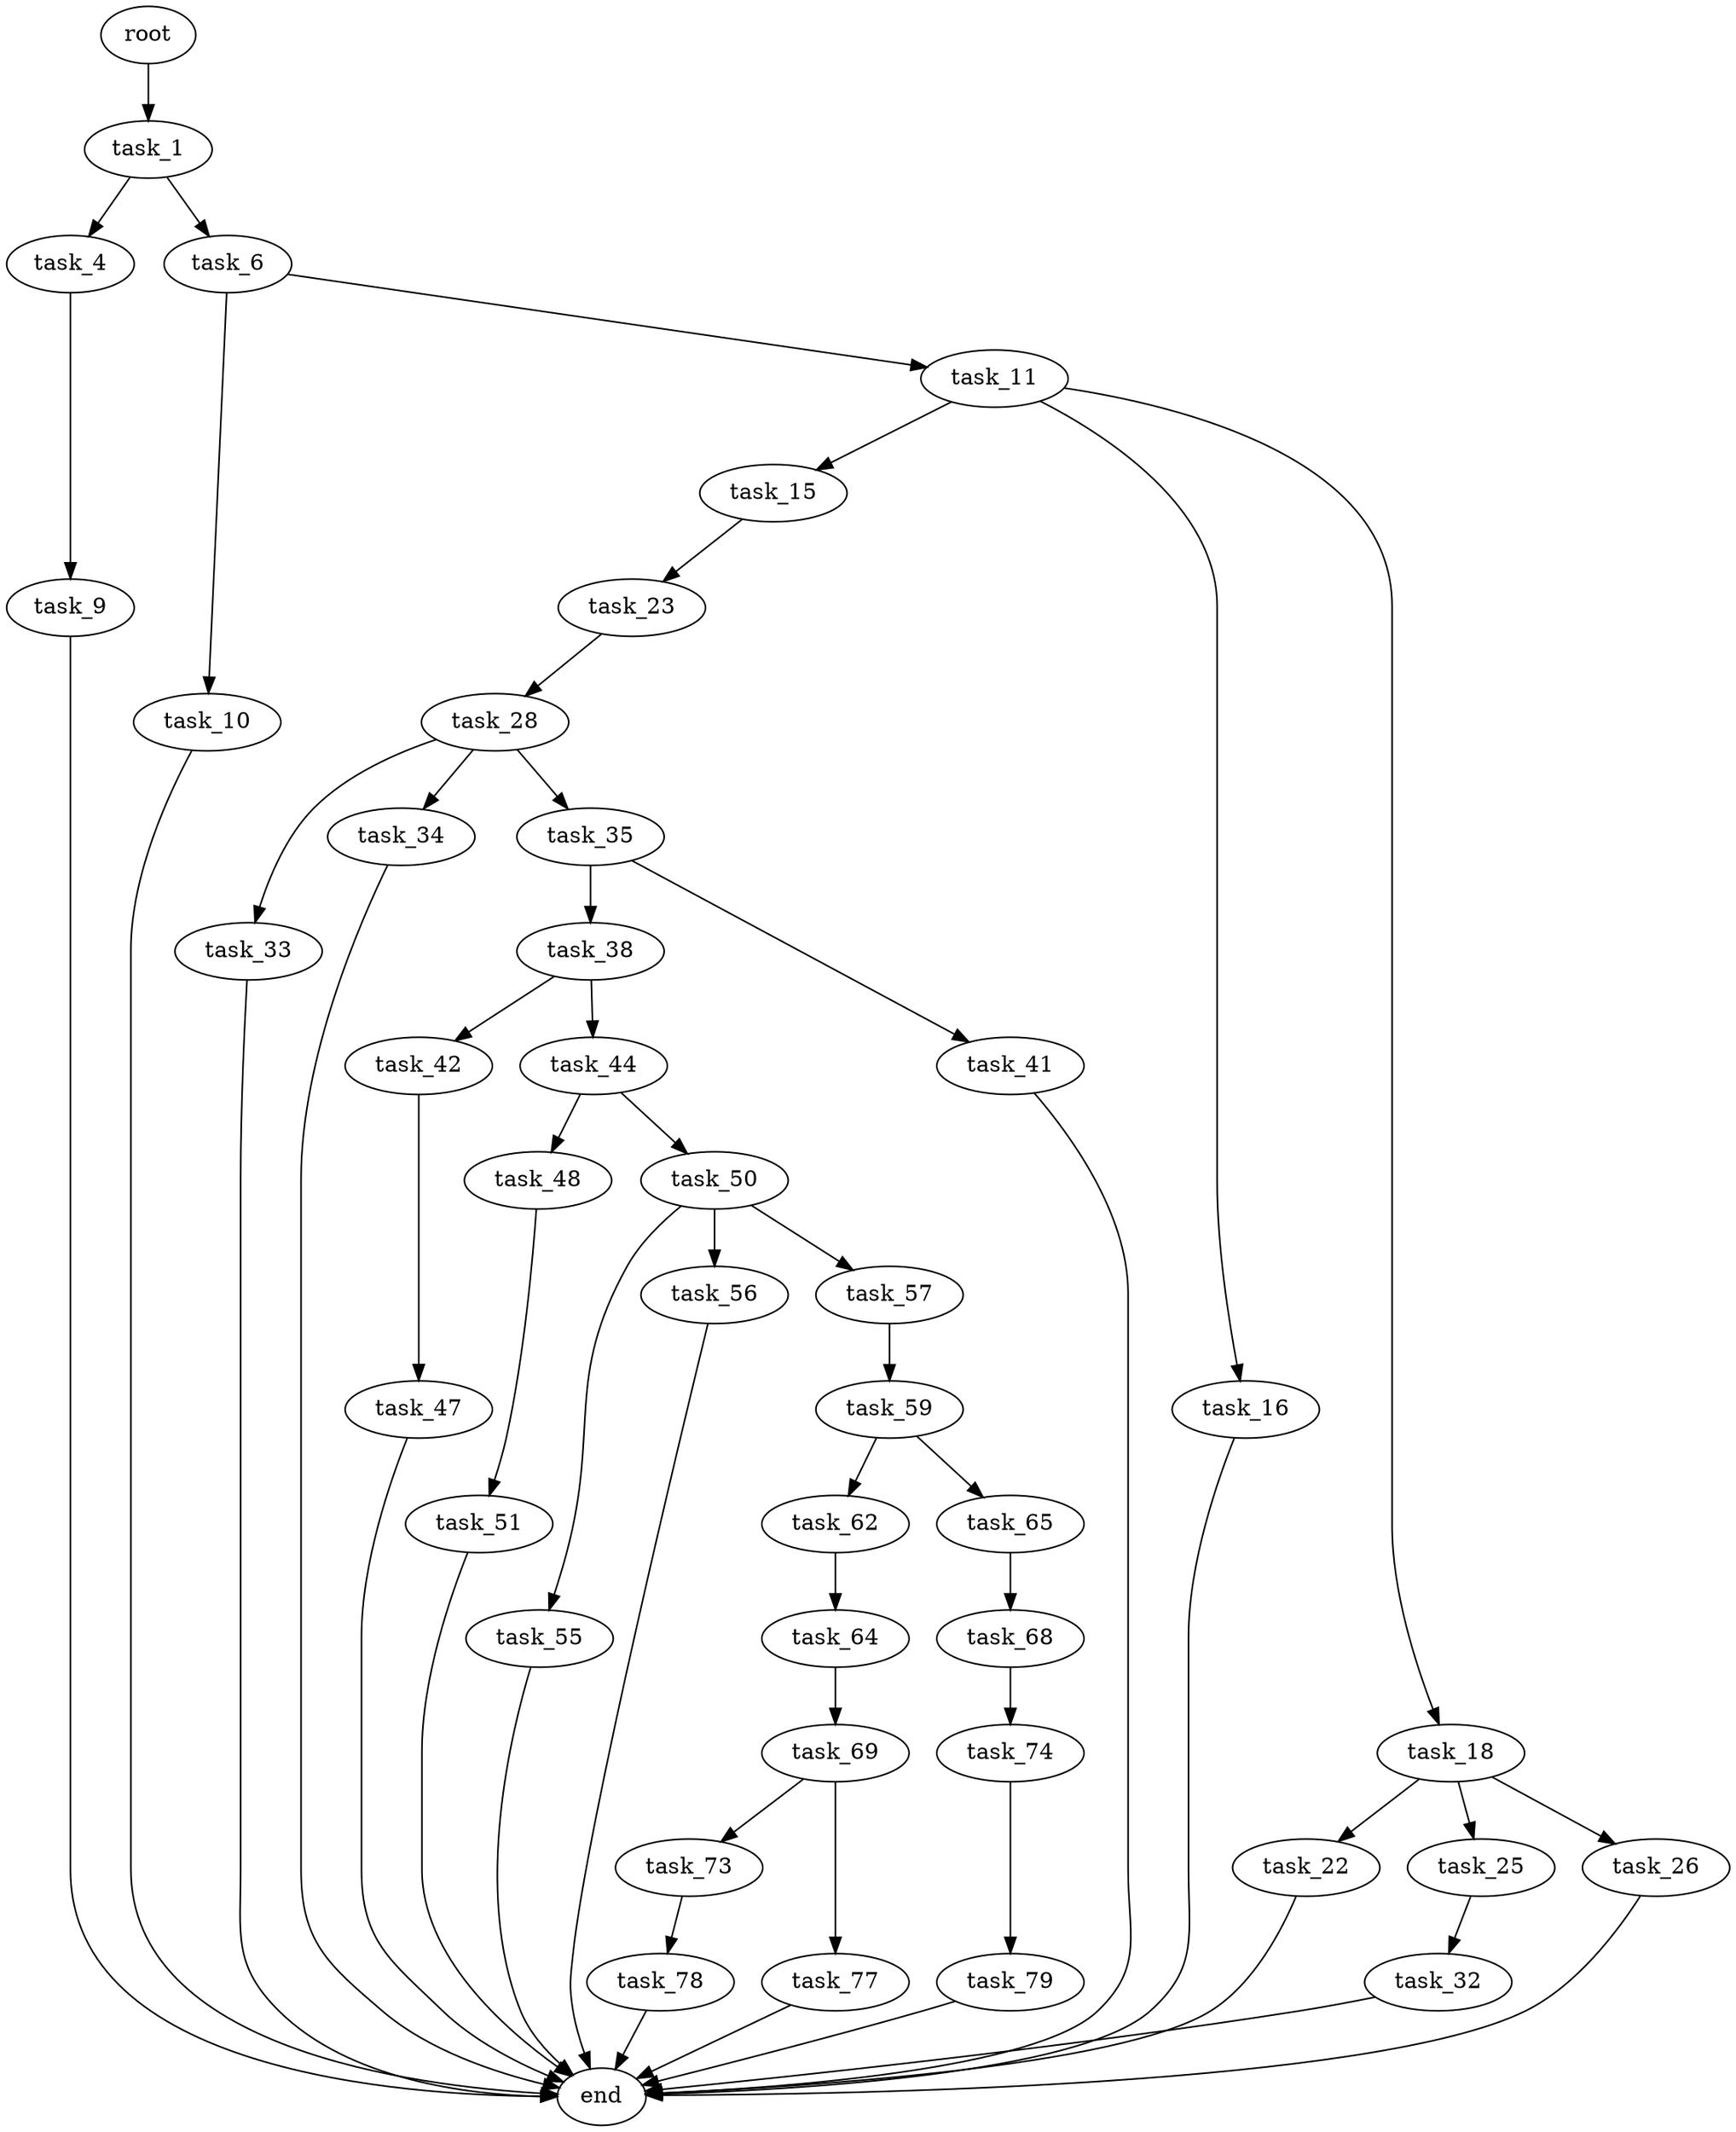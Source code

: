 digraph G {
  root [size="0.000000"];
  task_1 [size="231928233984.000000"];
  task_4 [size="368293445632.000000"];
  task_6 [size="586722834.000000"];
  task_9 [size="28991029248.000000"];
  task_10 [size="368293445632.000000"];
  task_11 [size="14276123642.000000"];
  end [size="0.000000"];
  task_15 [size="47870355062.000000"];
  task_16 [size="2387158716.000000"];
  task_18 [size="1648510701.000000"];
  task_23 [size="1073741824000.000000"];
  task_22 [size="3075671805.000000"];
  task_25 [size="35145874308.000000"];
  task_26 [size="28991029248.000000"];
  task_28 [size="112296698244.000000"];
  task_32 [size="549755813888.000000"];
  task_33 [size="1073741824000.000000"];
  task_34 [size="231928233984.000000"];
  task_35 [size="903527086.000000"];
  task_38 [size="782757789696.000000"];
  task_41 [size="87669912796.000000"];
  task_42 [size="795243208864.000000"];
  task_44 [size="782757789696.000000"];
  task_47 [size="228747351164.000000"];
  task_48 [size="15090568316.000000"];
  task_50 [size="368293445632.000000"];
  task_51 [size="123117443676.000000"];
  task_55 [size="782757789696.000000"];
  task_56 [size="1845774922.000000"];
  task_57 [size="13685075506.000000"];
  task_59 [size="6062327139.000000"];
  task_62 [size="36269210653.000000"];
  task_65 [size="368293445632.000000"];
  task_64 [size="3552522924.000000"];
  task_69 [size="549755813888.000000"];
  task_68 [size="14398969222.000000"];
  task_74 [size="117052766116.000000"];
  task_73 [size="183065047779.000000"];
  task_77 [size="782757789696.000000"];
  task_78 [size="2238104355.000000"];
  task_79 [size="28991029248.000000"];

  root -> task_1 [size="1.000000"];
  task_1 -> task_4 [size="301989888.000000"];
  task_1 -> task_6 [size="301989888.000000"];
  task_4 -> task_9 [size="411041792.000000"];
  task_6 -> task_10 [size="33554432.000000"];
  task_6 -> task_11 [size="33554432.000000"];
  task_9 -> end [size="1.000000"];
  task_10 -> end [size="1.000000"];
  task_11 -> task_15 [size="536870912.000000"];
  task_11 -> task_16 [size="536870912.000000"];
  task_11 -> task_18 [size="536870912.000000"];
  task_15 -> task_23 [size="75497472.000000"];
  task_16 -> end [size="1.000000"];
  task_18 -> task_22 [size="33554432.000000"];
  task_18 -> task_25 [size="33554432.000000"];
  task_18 -> task_26 [size="33554432.000000"];
  task_23 -> task_28 [size="838860800.000000"];
  task_22 -> end [size="1.000000"];
  task_25 -> task_32 [size="33554432.000000"];
  task_26 -> end [size="1.000000"];
  task_28 -> task_33 [size="134217728.000000"];
  task_28 -> task_34 [size="134217728.000000"];
  task_28 -> task_35 [size="134217728.000000"];
  task_32 -> end [size="1.000000"];
  task_33 -> end [size="1.000000"];
  task_34 -> end [size="1.000000"];
  task_35 -> task_38 [size="33554432.000000"];
  task_35 -> task_41 [size="33554432.000000"];
  task_38 -> task_42 [size="679477248.000000"];
  task_38 -> task_44 [size="679477248.000000"];
  task_41 -> end [size="1.000000"];
  task_42 -> task_47 [size="536870912.000000"];
  task_44 -> task_48 [size="679477248.000000"];
  task_44 -> task_50 [size="679477248.000000"];
  task_47 -> end [size="1.000000"];
  task_48 -> task_51 [size="301989888.000000"];
  task_50 -> task_55 [size="411041792.000000"];
  task_50 -> task_56 [size="411041792.000000"];
  task_50 -> task_57 [size="411041792.000000"];
  task_51 -> end [size="1.000000"];
  task_55 -> end [size="1.000000"];
  task_56 -> end [size="1.000000"];
  task_57 -> task_59 [size="536870912.000000"];
  task_59 -> task_62 [size="134217728.000000"];
  task_59 -> task_65 [size="134217728.000000"];
  task_62 -> task_64 [size="679477248.000000"];
  task_65 -> task_68 [size="411041792.000000"];
  task_64 -> task_69 [size="75497472.000000"];
  task_69 -> task_73 [size="536870912.000000"];
  task_69 -> task_77 [size="536870912.000000"];
  task_68 -> task_74 [size="679477248.000000"];
  task_74 -> task_79 [size="536870912.000000"];
  task_73 -> task_78 [size="679477248.000000"];
  task_77 -> end [size="1.000000"];
  task_78 -> end [size="1.000000"];
  task_79 -> end [size="1.000000"];
}

